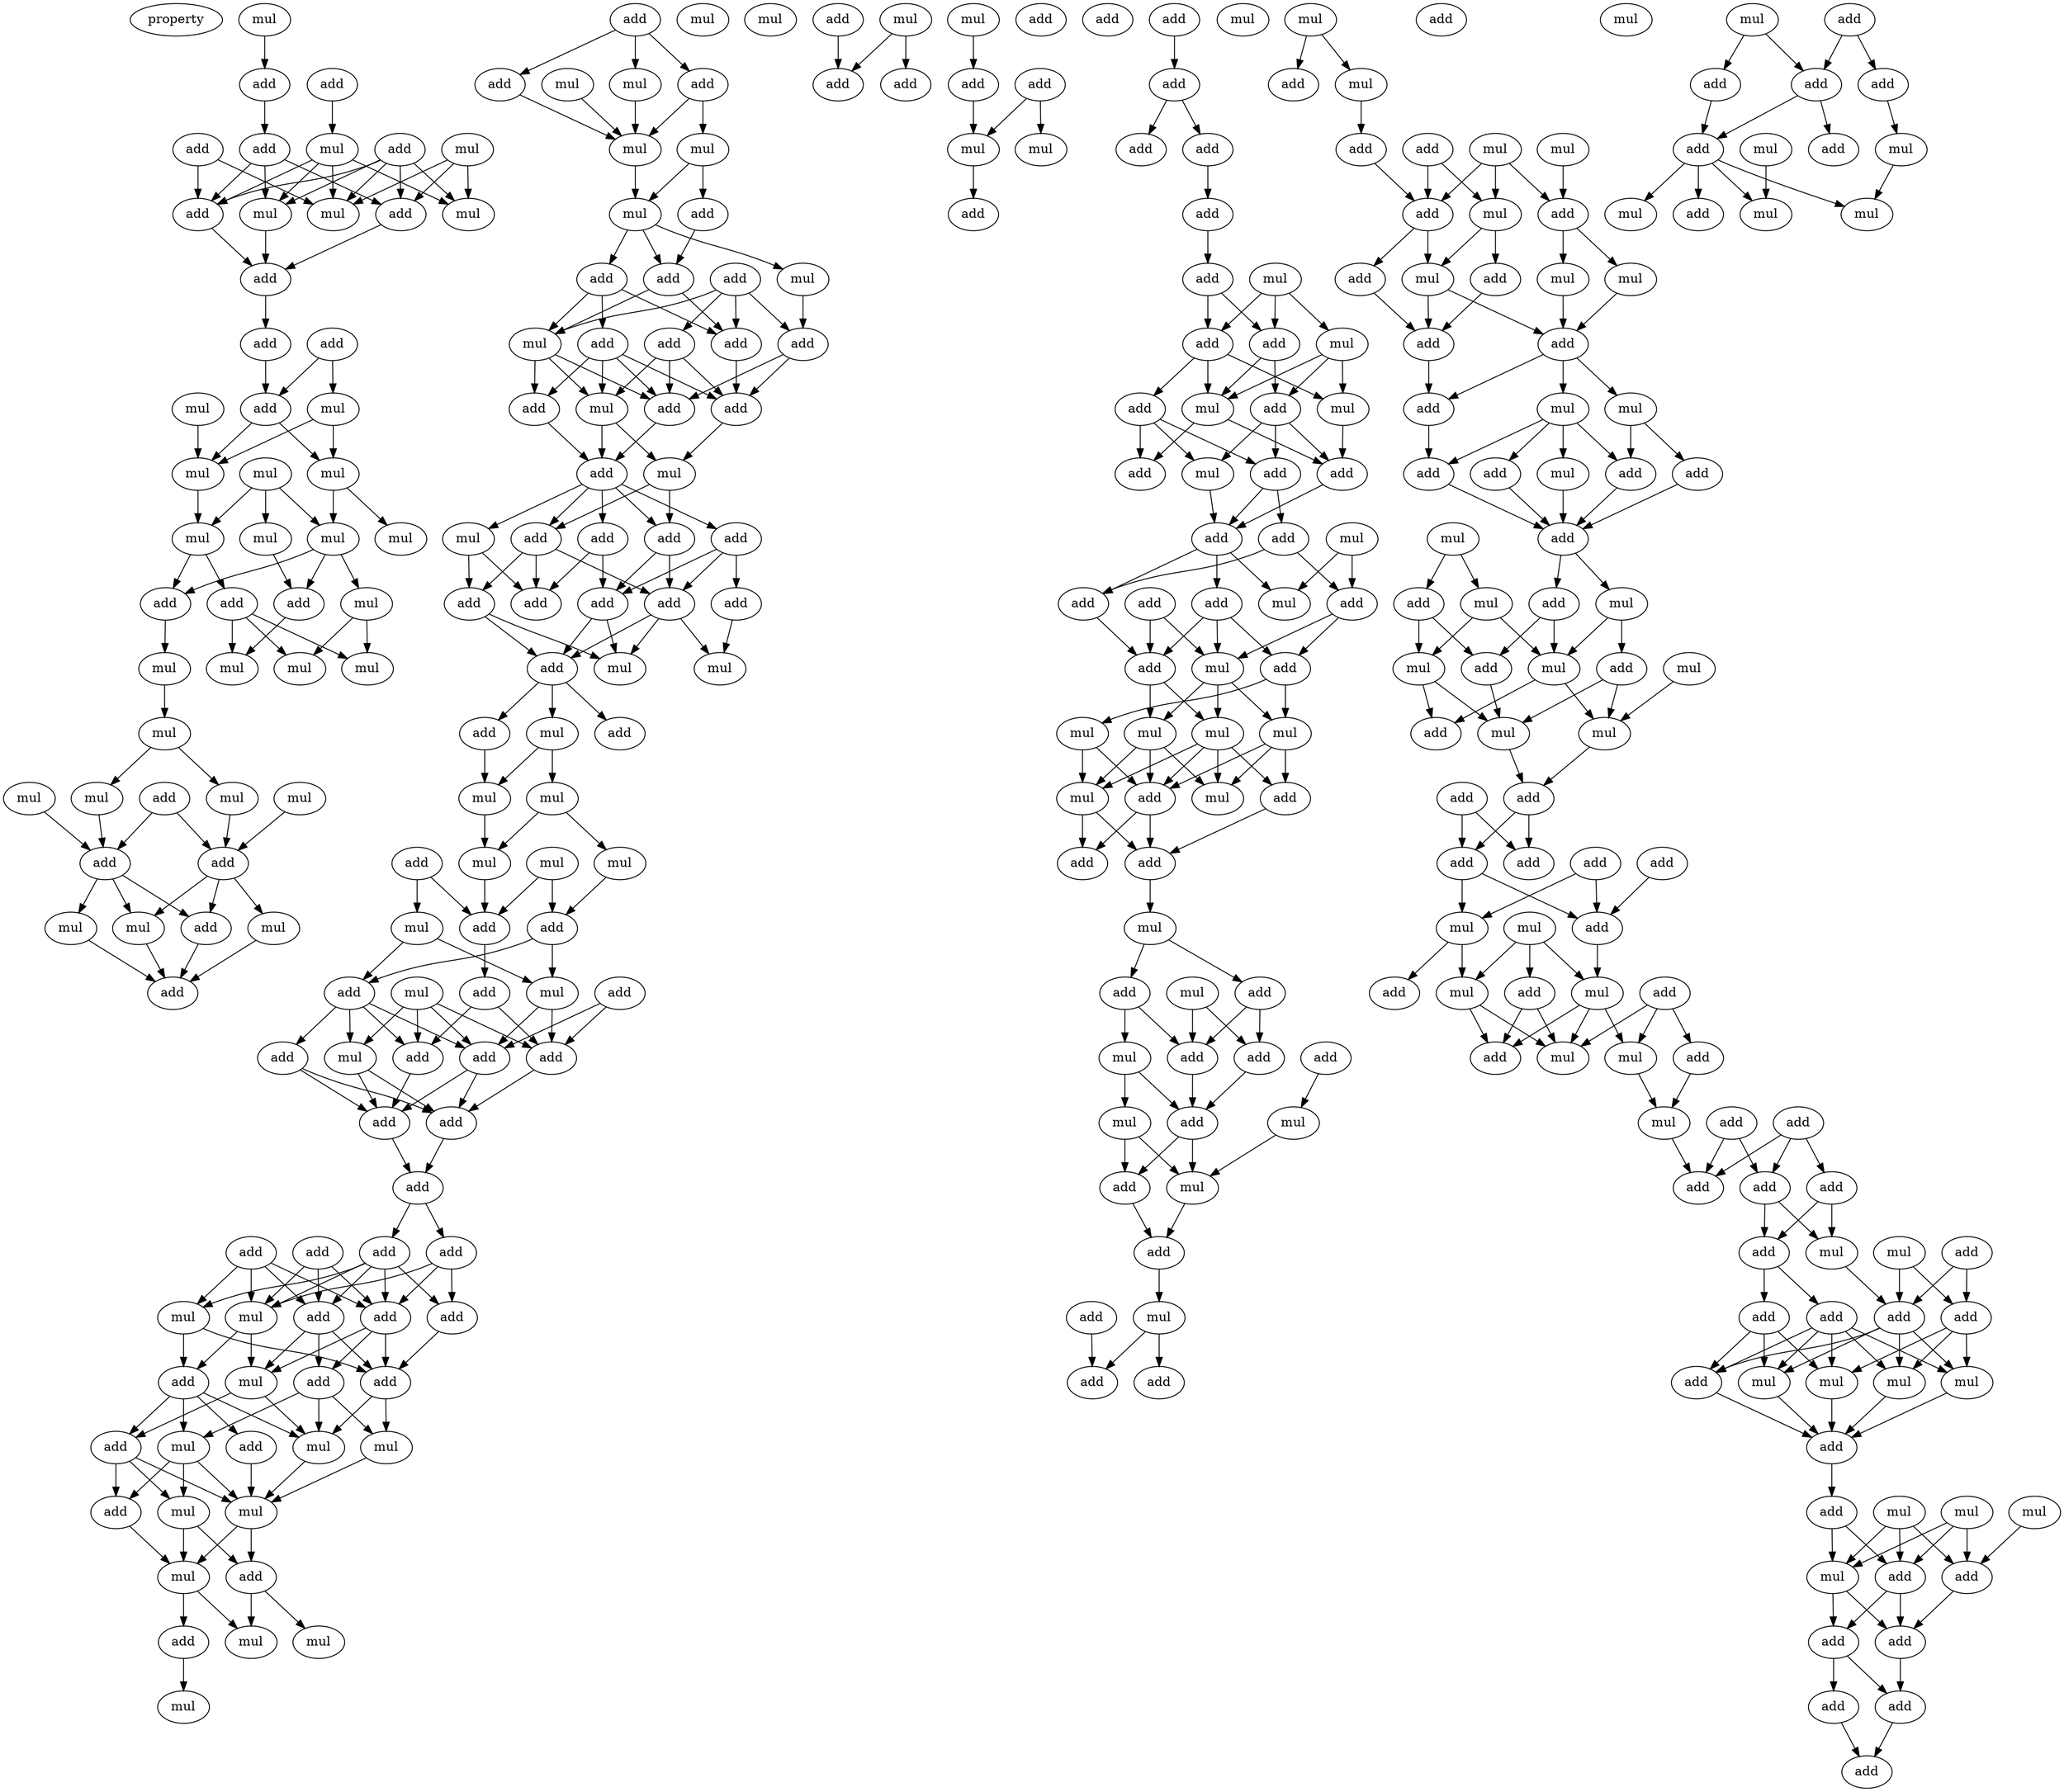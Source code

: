 digraph {
    node [fontcolor=black]
    property [mul=2,lf=1.2]
    0 [ label = mul ];
    1 [ label = add ];
    2 [ label = add ];
    3 [ label = add ];
    4 [ label = mul ];
    5 [ label = add ];
    6 [ label = add ];
    7 [ label = mul ];
    8 [ label = add ];
    9 [ label = mul ];
    10 [ label = add ];
    11 [ label = mul ];
    12 [ label = mul ];
    13 [ label = add ];
    14 [ label = add ];
    15 [ label = add ];
    16 [ label = add ];
    17 [ label = mul ];
    18 [ label = mul ];
    19 [ label = mul ];
    20 [ label = mul ];
    21 [ label = mul ];
    22 [ label = mul ];
    23 [ label = mul ];
    24 [ label = mul ];
    25 [ label = mul ];
    26 [ label = mul ];
    27 [ label = add ];
    28 [ label = add ];
    29 [ label = add ];
    30 [ label = mul ];
    31 [ label = mul ];
    32 [ label = mul ];
    33 [ label = mul ];
    34 [ label = mul ];
    35 [ label = mul ];
    36 [ label = mul ];
    37 [ label = mul ];
    38 [ label = add ];
    39 [ label = mul ];
    40 [ label = add ];
    41 [ label = add ];
    42 [ label = mul ];
    43 [ label = add ];
    44 [ label = mul ];
    45 [ label = mul ];
    46 [ label = add ];
    47 [ label = add ];
    48 [ label = add ];
    49 [ label = mul ];
    50 [ label = mul ];
    51 [ label = mul ];
    52 [ label = add ];
    53 [ label = mul ];
    54 [ label = mul ];
    55 [ label = mul ];
    56 [ label = add ];
    57 [ label = add ];
    58 [ label = mul ];
    59 [ label = add ];
    60 [ label = add ];
    61 [ label = add ];
    62 [ label = add ];
    63 [ label = add ];
    64 [ label = mul ];
    65 [ label = add ];
    66 [ label = add ];
    67 [ label = add ];
    68 [ label = add ];
    69 [ label = mul ];
    70 [ label = mul ];
    71 [ label = add ];
    72 [ label = add ];
    73 [ label = add ];
    74 [ label = add ];
    75 [ label = mul ];
    76 [ label = add ];
    77 [ label = add ];
    78 [ label = add ];
    79 [ label = add ];
    80 [ label = add ];
    81 [ label = add ];
    82 [ label = add ];
    83 [ label = mul ];
    84 [ label = mul ];
    85 [ label = mul ];
    86 [ label = add ];
    87 [ label = add ];
    88 [ label = mul ];
    89 [ label = mul ];
    90 [ label = mul ];
    91 [ label = mul ];
    92 [ label = mul ];
    93 [ label = mul ];
    94 [ label = add ];
    95 [ label = add ];
    96 [ label = mul ];
    97 [ label = add ];
    98 [ label = add ];
    99 [ label = mul ];
    100 [ label = mul ];
    101 [ label = add ];
    102 [ label = add ];
    103 [ label = add ];
    104 [ label = add ];
    105 [ label = add ];
    106 [ label = mul ];
    107 [ label = add ];
    108 [ label = add ];
    109 [ label = add ];
    110 [ label = add ];
    111 [ label = add ];
    112 [ label = add ];
    113 [ label = add ];
    114 [ label = add ];
    115 [ label = mul ];
    116 [ label = add ];
    117 [ label = mul ];
    118 [ label = add ];
    119 [ label = add ];
    120 [ label = add ];
    121 [ label = add ];
    122 [ label = mul ];
    123 [ label = add ];
    124 [ label = add ];
    125 [ label = mul ];
    126 [ label = add ];
    127 [ label = mul ];
    128 [ label = mul ];
    129 [ label = add ];
    130 [ label = mul ];
    131 [ label = mul ];
    132 [ label = mul ];
    133 [ label = add ];
    134 [ label = mul ];
    135 [ label = mul ];
    136 [ label = add ];
    137 [ label = add ];
    138 [ label = mul ];
    139 [ label = mul ];
    140 [ label = add ];
    141 [ label = add ];
    142 [ label = mul ];
    143 [ label = add ];
    144 [ label = add ];
    145 [ label = mul ];
    146 [ label = add ];
    147 [ label = mul ];
    148 [ label = add ];
    149 [ label = add ];
    150 [ label = add ];
    151 [ label = add ];
    152 [ label = add ];
    153 [ label = add ];
    154 [ label = add ];
    155 [ label = mul ];
    156 [ label = add ];
    157 [ label = add ];
    158 [ label = mul ];
    159 [ label = add ];
    160 [ label = add ];
    161 [ label = mul ];
    162 [ label = add ];
    163 [ label = mul ];
    164 [ label = add ];
    165 [ label = add ];
    166 [ label = add ];
    167 [ label = mul ];
    168 [ label = mul ];
    169 [ label = add ];
    170 [ label = mul ];
    171 [ label = add ];
    172 [ label = mul ];
    173 [ label = add ];
    174 [ label = add ];
    175 [ label = add ];
    176 [ label = add ];
    177 [ label = mul ];
    178 [ label = add ];
    179 [ label = add ];
    180 [ label = mul ];
    181 [ label = mul ];
    182 [ label = mul ];
    183 [ label = mul ];
    184 [ label = mul ];
    185 [ label = mul ];
    186 [ label = add ];
    187 [ label = add ];
    188 [ label = add ];
    189 [ label = add ];
    190 [ label = mul ];
    191 [ label = mul ];
    192 [ label = add ];
    193 [ label = add ];
    194 [ label = add ];
    195 [ label = add ];
    196 [ label = mul ];
    197 [ label = add ];
    198 [ label = mul ];
    199 [ label = add ];
    200 [ label = mul ];
    201 [ label = add ];
    202 [ label = mul ];
    203 [ label = add ];
    204 [ label = add ];
    205 [ label = mul ];
    206 [ label = add ];
    207 [ label = add ];
    208 [ label = mul ];
    209 [ label = add ];
    210 [ label = add ];
    211 [ label = mul ];
    212 [ label = mul ];
    213 [ label = add ];
    214 [ label = mul ];
    215 [ label = add ];
    216 [ label = mul ];
    217 [ label = add ];
    218 [ label = add ];
    219 [ label = add ];
    220 [ label = mul ];
    221 [ label = mul ];
    222 [ label = add ];
    223 [ label = mul ];
    224 [ label = add ];
    225 [ label = add ];
    226 [ label = mul ];
    227 [ label = add ];
    228 [ label = mul ];
    229 [ label = add ];
    230 [ label = add ];
    231 [ label = mul ];
    232 [ label = add ];
    233 [ label = add ];
    234 [ label = mul ];
    235 [ label = add ];
    236 [ label = mul ];
    237 [ label = add ];
    238 [ label = add ];
    239 [ label = mul ];
    240 [ label = mul ];
    241 [ label = add ];
    242 [ label = mul ];
    243 [ label = mul ];
    244 [ label = add ];
    245 [ label = add ];
    246 [ label = mul ];
    247 [ label = mul ];
    248 [ label = add ];
    249 [ label = add ];
    250 [ label = add ];
    251 [ label = add ];
    252 [ label = add ];
    253 [ label = add ];
    254 [ label = mul ];
    255 [ label = mul ];
    256 [ label = add ];
    257 [ label = add ];
    258 [ label = add ];
    259 [ label = mul ];
    260 [ label = mul ];
    261 [ label = add ];
    262 [ label = add ];
    263 [ label = mul ];
    264 [ label = mul ];
    265 [ label = add ];
    266 [ label = mul ];
    267 [ label = add ];
    268 [ label = add ];
    269 [ label = add ];
    270 [ label = add ];
    271 [ label = add ];
    272 [ label = add ];
    273 [ label = add ];
    274 [ label = mul ];
    275 [ label = mul ];
    276 [ label = add ];
    277 [ label = add ];
    278 [ label = add ];
    279 [ label = add ];
    280 [ label = mul ];
    281 [ label = mul ];
    282 [ label = mul ];
    283 [ label = add ];
    284 [ label = mul ];
    285 [ label = add ];
    286 [ label = add ];
    287 [ label = mul ];
    288 [ label = mul ];
    289 [ label = mul ];
    290 [ label = mul ];
    291 [ label = mul ];
    292 [ label = add ];
    293 [ label = add ];
    294 [ label = add ];
    295 [ label = add ];
    296 [ label = add ];
    297 [ label = add ];
    298 [ label = add ];
    299 [ label = mul ];
    300 [ label = add ];
    301 [ label = add ];
    302 [ label = add ];
    303 [ label = add ];
    304 [ label = add ];
    305 [ label = mul ];
    306 [ label = mul ];
    307 [ label = add ];
    308 [ label = add ];
    309 [ label = mul ];
    310 [ label = mul ];
    311 [ label = mul ];
    0 -> 1 [ name = 0 ];
    1 -> 6 [ name = 1 ];
    2 -> 4 [ name = 2 ];
    3 -> 10 [ name = 3 ];
    3 -> 11 [ name = 4 ];
    4 -> 9 [ name = 5 ];
    4 -> 10 [ name = 6 ];
    4 -> 11 [ name = 7 ];
    4 -> 12 [ name = 8 ];
    5 -> 8 [ name = 9 ];
    5 -> 9 [ name = 10 ];
    5 -> 10 [ name = 11 ];
    5 -> 11 [ name = 12 ];
    5 -> 12 [ name = 13 ];
    6 -> 8 [ name = 14 ];
    6 -> 10 [ name = 15 ];
    6 -> 12 [ name = 16 ];
    7 -> 8 [ name = 17 ];
    7 -> 9 [ name = 18 ];
    7 -> 11 [ name = 19 ];
    8 -> 13 [ name = 20 ];
    10 -> 13 [ name = 21 ];
    12 -> 13 [ name = 22 ];
    13 -> 15 [ name = 23 ];
    14 -> 16 [ name = 24 ];
    14 -> 18 [ name = 25 ];
    15 -> 16 [ name = 26 ];
    16 -> 20 [ name = 27 ];
    16 -> 21 [ name = 28 ];
    17 -> 20 [ name = 29 ];
    18 -> 20 [ name = 30 ];
    18 -> 21 [ name = 31 ];
    19 -> 22 [ name = 32 ];
    19 -> 23 [ name = 33 ];
    19 -> 24 [ name = 34 ];
    20 -> 23 [ name = 35 ];
    21 -> 22 [ name = 36 ];
    21 -> 25 [ name = 37 ];
    22 -> 26 [ name = 38 ];
    22 -> 28 [ name = 39 ];
    22 -> 29 [ name = 40 ];
    23 -> 27 [ name = 41 ];
    23 -> 29 [ name = 42 ];
    24 -> 28 [ name = 43 ];
    26 -> 30 [ name = 44 ];
    26 -> 31 [ name = 45 ];
    27 -> 30 [ name = 46 ];
    27 -> 31 [ name = 47 ];
    27 -> 32 [ name = 48 ];
    28 -> 32 [ name = 49 ];
    29 -> 33 [ name = 50 ];
    33 -> 34 [ name = 51 ];
    34 -> 35 [ name = 52 ];
    34 -> 37 [ name = 53 ];
    35 -> 40 [ name = 54 ];
    36 -> 40 [ name = 55 ];
    37 -> 41 [ name = 56 ];
    38 -> 40 [ name = 57 ];
    38 -> 41 [ name = 58 ];
    39 -> 41 [ name = 59 ];
    40 -> 43 [ name = 60 ];
    40 -> 44 [ name = 61 ];
    40 -> 45 [ name = 62 ];
    41 -> 42 [ name = 63 ];
    41 -> 43 [ name = 64 ];
    41 -> 45 [ name = 65 ];
    42 -> 46 [ name = 66 ];
    43 -> 46 [ name = 67 ];
    44 -> 46 [ name = 68 ];
    45 -> 46 [ name = 69 ];
    47 -> 48 [ name = 70 ];
    47 -> 50 [ name = 71 ];
    47 -> 52 [ name = 72 ];
    48 -> 53 [ name = 73 ];
    48 -> 54 [ name = 74 ];
    49 -> 53 [ name = 75 ];
    50 -> 53 [ name = 76 ];
    52 -> 53 [ name = 77 ];
    53 -> 55 [ name = 78 ];
    54 -> 55 [ name = 79 ];
    54 -> 56 [ name = 80 ];
    55 -> 57 [ name = 81 ];
    55 -> 58 [ name = 82 ];
    55 -> 59 [ name = 83 ];
    56 -> 59 [ name = 84 ];
    57 -> 61 [ name = 85 ];
    57 -> 64 [ name = 86 ];
    57 -> 65 [ name = 87 ];
    58 -> 62 [ name = 88 ];
    59 -> 64 [ name = 89 ];
    59 -> 65 [ name = 90 ];
    60 -> 62 [ name = 91 ];
    60 -> 63 [ name = 92 ];
    60 -> 64 [ name = 93 ];
    60 -> 65 [ name = 94 ];
    61 -> 66 [ name = 95 ];
    61 -> 67 [ name = 96 ];
    61 -> 68 [ name = 97 ];
    61 -> 69 [ name = 98 ];
    62 -> 67 [ name = 99 ];
    62 -> 68 [ name = 100 ];
    63 -> 67 [ name = 101 ];
    63 -> 68 [ name = 102 ];
    63 -> 69 [ name = 103 ];
    64 -> 66 [ name = 104 ];
    64 -> 67 [ name = 105 ];
    64 -> 69 [ name = 106 ];
    65 -> 68 [ name = 107 ];
    66 -> 71 [ name = 108 ];
    67 -> 71 [ name = 109 ];
    68 -> 70 [ name = 110 ];
    69 -> 70 [ name = 111 ];
    69 -> 71 [ name = 112 ];
    70 -> 74 [ name = 113 ];
    70 -> 76 [ name = 114 ];
    71 -> 72 [ name = 115 ];
    71 -> 73 [ name = 116 ];
    71 -> 74 [ name = 117 ];
    71 -> 75 [ name = 118 ];
    71 -> 76 [ name = 119 ];
    72 -> 79 [ name = 120 ];
    72 -> 81 [ name = 121 ];
    73 -> 77 [ name = 122 ];
    73 -> 79 [ name = 123 ];
    73 -> 80 [ name = 124 ];
    74 -> 78 [ name = 125 ];
    74 -> 80 [ name = 126 ];
    74 -> 81 [ name = 127 ];
    75 -> 78 [ name = 128 ];
    75 -> 81 [ name = 129 ];
    76 -> 79 [ name = 130 ];
    76 -> 80 [ name = 131 ];
    77 -> 83 [ name = 132 ];
    78 -> 82 [ name = 133 ];
    78 -> 84 [ name = 134 ];
    79 -> 82 [ name = 135 ];
    79 -> 84 [ name = 136 ];
    80 -> 82 [ name = 137 ];
    80 -> 83 [ name = 138 ];
    80 -> 84 [ name = 139 ];
    82 -> 85 [ name = 140 ];
    82 -> 86 [ name = 141 ];
    82 -> 87 [ name = 142 ];
    85 -> 88 [ name = 143 ];
    85 -> 89 [ name = 144 ];
    86 -> 89 [ name = 145 ];
    88 -> 90 [ name = 146 ];
    88 -> 92 [ name = 147 ];
    89 -> 92 [ name = 148 ];
    90 -> 97 [ name = 149 ];
    92 -> 95 [ name = 150 ];
    93 -> 95 [ name = 151 ];
    93 -> 97 [ name = 152 ];
    94 -> 95 [ name = 153 ];
    94 -> 96 [ name = 154 ];
    95 -> 98 [ name = 155 ];
    96 -> 100 [ name = 156 ];
    96 -> 102 [ name = 157 ];
    97 -> 100 [ name = 158 ];
    97 -> 102 [ name = 159 ];
    98 -> 103 [ name = 160 ];
    98 -> 107 [ name = 161 ];
    99 -> 103 [ name = 162 ];
    99 -> 105 [ name = 163 ];
    99 -> 106 [ name = 164 ];
    99 -> 107 [ name = 165 ];
    100 -> 105 [ name = 166 ];
    100 -> 107 [ name = 167 ];
    101 -> 105 [ name = 168 ];
    101 -> 107 [ name = 169 ];
    102 -> 103 [ name = 170 ];
    102 -> 104 [ name = 171 ];
    102 -> 105 [ name = 172 ];
    102 -> 106 [ name = 173 ];
    103 -> 108 [ name = 174 ];
    104 -> 108 [ name = 175 ];
    104 -> 109 [ name = 176 ];
    105 -> 108 [ name = 177 ];
    105 -> 109 [ name = 178 ];
    106 -> 108 [ name = 179 ];
    106 -> 109 [ name = 180 ];
    107 -> 109 [ name = 181 ];
    108 -> 110 [ name = 182 ];
    109 -> 110 [ name = 183 ];
    110 -> 111 [ name = 184 ];
    110 -> 114 [ name = 185 ];
    111 -> 117 [ name = 186 ];
    111 -> 118 [ name = 187 ];
    111 -> 119 [ name = 188 ];
    112 -> 116 [ name = 189 ];
    112 -> 117 [ name = 190 ];
    112 -> 119 [ name = 191 ];
    113 -> 115 [ name = 192 ];
    113 -> 116 [ name = 193 ];
    113 -> 117 [ name = 194 ];
    113 -> 119 [ name = 195 ];
    114 -> 115 [ name = 196 ];
    114 -> 116 [ name = 197 ];
    114 -> 117 [ name = 198 ];
    114 -> 118 [ name = 199 ];
    114 -> 119 [ name = 200 ];
    115 -> 120 [ name = 201 ];
    115 -> 123 [ name = 202 ];
    116 -> 121 [ name = 203 ];
    116 -> 122 [ name = 204 ];
    116 -> 123 [ name = 205 ];
    117 -> 120 [ name = 206 ];
    117 -> 122 [ name = 207 ];
    118 -> 123 [ name = 208 ];
    119 -> 121 [ name = 209 ];
    119 -> 122 [ name = 210 ];
    119 -> 123 [ name = 211 ];
    120 -> 124 [ name = 212 ];
    120 -> 125 [ name = 213 ];
    120 -> 126 [ name = 214 ];
    120 -> 127 [ name = 215 ];
    121 -> 125 [ name = 216 ];
    121 -> 127 [ name = 217 ];
    121 -> 128 [ name = 218 ];
    122 -> 124 [ name = 219 ];
    122 -> 127 [ name = 220 ];
    123 -> 127 [ name = 221 ];
    123 -> 128 [ name = 222 ];
    124 -> 129 [ name = 223 ];
    124 -> 130 [ name = 224 ];
    124 -> 131 [ name = 225 ];
    125 -> 129 [ name = 226 ];
    125 -> 130 [ name = 227 ];
    125 -> 131 [ name = 228 ];
    126 -> 130 [ name = 229 ];
    127 -> 130 [ name = 230 ];
    128 -> 130 [ name = 231 ];
    129 -> 132 [ name = 232 ];
    130 -> 132 [ name = 233 ];
    130 -> 133 [ name = 234 ];
    131 -> 132 [ name = 235 ];
    131 -> 133 [ name = 236 ];
    132 -> 134 [ name = 237 ];
    132 -> 136 [ name = 238 ];
    133 -> 134 [ name = 239 ];
    133 -> 135 [ name = 240 ];
    136 -> 138 [ name = 241 ];
    137 -> 141 [ name = 242 ];
    139 -> 140 [ name = 243 ];
    139 -> 141 [ name = 244 ];
    142 -> 144 [ name = 245 ];
    143 -> 145 [ name = 246 ];
    143 -> 147 [ name = 247 ];
    144 -> 147 [ name = 248 ];
    147 -> 148 [ name = 249 ];
    150 -> 151 [ name = 250 ];
    151 -> 152 [ name = 251 ];
    151 -> 153 [ name = 252 ];
    153 -> 154 [ name = 253 ];
    154 -> 156 [ name = 254 ];
    155 -> 157 [ name = 255 ];
    155 -> 158 [ name = 256 ];
    155 -> 159 [ name = 257 ];
    156 -> 157 [ name = 258 ];
    156 -> 159 [ name = 259 ];
    157 -> 161 [ name = 260 ];
    157 -> 162 [ name = 261 ];
    158 -> 161 [ name = 262 ];
    158 -> 162 [ name = 263 ];
    158 -> 163 [ name = 264 ];
    159 -> 160 [ name = 265 ];
    159 -> 161 [ name = 266 ];
    159 -> 163 [ name = 267 ];
    160 -> 164 [ name = 268 ];
    160 -> 166 [ name = 269 ];
    160 -> 168 [ name = 270 ];
    161 -> 164 [ name = 271 ];
    161 -> 165 [ name = 272 ];
    162 -> 165 [ name = 273 ];
    162 -> 166 [ name = 274 ];
    162 -> 168 [ name = 275 ];
    163 -> 165 [ name = 276 ];
    165 -> 171 [ name = 277 ];
    166 -> 169 [ name = 278 ];
    166 -> 171 [ name = 279 ];
    168 -> 171 [ name = 280 ];
    169 -> 175 [ name = 281 ];
    169 -> 176 [ name = 282 ];
    170 -> 172 [ name = 283 ];
    170 -> 175 [ name = 284 ];
    171 -> 172 [ name = 285 ];
    171 -> 173 [ name = 286 ];
    171 -> 176 [ name = 287 ];
    173 -> 177 [ name = 288 ];
    173 -> 178 [ name = 289 ];
    173 -> 179 [ name = 290 ];
    174 -> 177 [ name = 291 ];
    174 -> 178 [ name = 292 ];
    175 -> 177 [ name = 293 ];
    175 -> 179 [ name = 294 ];
    176 -> 178 [ name = 295 ];
    177 -> 180 [ name = 296 ];
    177 -> 181 [ name = 297 ];
    177 -> 182 [ name = 298 ];
    178 -> 180 [ name = 299 ];
    178 -> 181 [ name = 300 ];
    179 -> 182 [ name = 301 ];
    179 -> 183 [ name = 302 ];
    180 -> 184 [ name = 303 ];
    180 -> 185 [ name = 304 ];
    180 -> 187 [ name = 305 ];
    181 -> 184 [ name = 306 ];
    181 -> 185 [ name = 307 ];
    181 -> 186 [ name = 308 ];
    181 -> 187 [ name = 309 ];
    182 -> 184 [ name = 310 ];
    182 -> 186 [ name = 311 ];
    182 -> 187 [ name = 312 ];
    183 -> 185 [ name = 313 ];
    183 -> 187 [ name = 314 ];
    185 -> 188 [ name = 315 ];
    185 -> 189 [ name = 316 ];
    186 -> 189 [ name = 317 ];
    187 -> 188 [ name = 318 ];
    187 -> 189 [ name = 319 ];
    189 -> 190 [ name = 320 ];
    190 -> 192 [ name = 321 ];
    190 -> 193 [ name = 322 ];
    191 -> 194 [ name = 323 ];
    191 -> 197 [ name = 324 ];
    192 -> 194 [ name = 325 ];
    192 -> 197 [ name = 326 ];
    193 -> 194 [ name = 327 ];
    193 -> 196 [ name = 328 ];
    194 -> 199 [ name = 329 ];
    195 -> 200 [ name = 330 ];
    196 -> 198 [ name = 331 ];
    196 -> 199 [ name = 332 ];
    197 -> 199 [ name = 333 ];
    198 -> 201 [ name = 334 ];
    198 -> 202 [ name = 335 ];
    199 -> 201 [ name = 336 ];
    199 -> 202 [ name = 337 ];
    200 -> 202 [ name = 338 ];
    201 -> 203 [ name = 339 ];
    202 -> 203 [ name = 340 ];
    203 -> 205 [ name = 341 ];
    204 -> 206 [ name = 342 ];
    205 -> 206 [ name = 343 ];
    205 -> 207 [ name = 344 ];
    208 -> 209 [ name = 345 ];
    208 -> 211 [ name = 346 ];
    211 -> 215 [ name = 347 ];
    212 -> 216 [ name = 348 ];
    212 -> 217 [ name = 349 ];
    212 -> 218 [ name = 350 ];
    213 -> 216 [ name = 351 ];
    213 -> 218 [ name = 352 ];
    214 -> 217 [ name = 353 ];
    215 -> 218 [ name = 354 ];
    216 -> 220 [ name = 355 ];
    216 -> 222 [ name = 356 ];
    217 -> 221 [ name = 357 ];
    217 -> 223 [ name = 358 ];
    218 -> 219 [ name = 359 ];
    218 -> 220 [ name = 360 ];
    219 -> 224 [ name = 361 ];
    220 -> 224 [ name = 362 ];
    220 -> 225 [ name = 363 ];
    221 -> 225 [ name = 364 ];
    222 -> 224 [ name = 365 ];
    223 -> 225 [ name = 366 ];
    224 -> 227 [ name = 367 ];
    225 -> 226 [ name = 368 ];
    225 -> 227 [ name = 369 ];
    225 -> 228 [ name = 370 ];
    226 -> 229 [ name = 371 ];
    226 -> 230 [ name = 372 ];
    226 -> 231 [ name = 373 ];
    226 -> 232 [ name = 374 ];
    227 -> 232 [ name = 375 ];
    228 -> 230 [ name = 376 ];
    228 -> 233 [ name = 377 ];
    229 -> 235 [ name = 378 ];
    230 -> 235 [ name = 379 ];
    231 -> 235 [ name = 380 ];
    232 -> 235 [ name = 381 ];
    233 -> 235 [ name = 382 ];
    234 -> 238 [ name = 383 ];
    234 -> 239 [ name = 384 ];
    235 -> 236 [ name = 385 ];
    235 -> 237 [ name = 386 ];
    236 -> 242 [ name = 387 ];
    236 -> 244 [ name = 388 ];
    237 -> 241 [ name = 389 ];
    237 -> 242 [ name = 390 ];
    238 -> 240 [ name = 391 ];
    238 -> 241 [ name = 392 ];
    239 -> 240 [ name = 393 ];
    239 -> 242 [ name = 394 ];
    240 -> 245 [ name = 395 ];
    240 -> 246 [ name = 396 ];
    241 -> 246 [ name = 397 ];
    242 -> 245 [ name = 398 ];
    242 -> 247 [ name = 399 ];
    243 -> 247 [ name = 400 ];
    244 -> 246 [ name = 401 ];
    244 -> 247 [ name = 402 ];
    246 -> 248 [ name = 403 ];
    247 -> 248 [ name = 404 ];
    248 -> 251 [ name = 405 ];
    248 -> 252 [ name = 406 ];
    249 -> 251 [ name = 407 ];
    249 -> 252 [ name = 408 ];
    250 -> 254 [ name = 409 ];
    250 -> 256 [ name = 410 ];
    251 -> 254 [ name = 411 ];
    251 -> 256 [ name = 412 ];
    253 -> 256 [ name = 413 ];
    254 -> 258 [ name = 414 ];
    254 -> 260 [ name = 415 ];
    255 -> 257 [ name = 416 ];
    255 -> 259 [ name = 417 ];
    255 -> 260 [ name = 418 ];
    256 -> 259 [ name = 419 ];
    257 -> 262 [ name = 420 ];
    257 -> 263 [ name = 421 ];
    259 -> 262 [ name = 422 ];
    259 -> 263 [ name = 423 ];
    259 -> 264 [ name = 424 ];
    260 -> 262 [ name = 425 ];
    260 -> 263 [ name = 426 ];
    261 -> 263 [ name = 427 ];
    261 -> 264 [ name = 428 ];
    261 -> 265 [ name = 429 ];
    264 -> 266 [ name = 430 ];
    265 -> 266 [ name = 431 ];
    266 -> 270 [ name = 432 ];
    267 -> 269 [ name = 433 ];
    267 -> 270 [ name = 434 ];
    267 -> 271 [ name = 435 ];
    268 -> 269 [ name = 436 ];
    268 -> 270 [ name = 437 ];
    269 -> 273 [ name = 438 ];
    269 -> 274 [ name = 439 ];
    271 -> 273 [ name = 440 ];
    271 -> 274 [ name = 441 ];
    272 -> 276 [ name = 442 ];
    272 -> 277 [ name = 443 ];
    273 -> 278 [ name = 444 ];
    273 -> 279 [ name = 445 ];
    274 -> 277 [ name = 446 ];
    275 -> 276 [ name = 447 ];
    275 -> 277 [ name = 448 ];
    276 -> 280 [ name = 449 ];
    276 -> 282 [ name = 450 ];
    276 -> 284 [ name = 451 ];
    277 -> 280 [ name = 452 ];
    277 -> 281 [ name = 453 ];
    277 -> 283 [ name = 454 ];
    277 -> 284 [ name = 455 ];
    278 -> 280 [ name = 456 ];
    278 -> 281 [ name = 457 ];
    278 -> 282 [ name = 458 ];
    278 -> 283 [ name = 459 ];
    278 -> 284 [ name = 460 ];
    279 -> 281 [ name = 461 ];
    279 -> 282 [ name = 462 ];
    279 -> 283 [ name = 463 ];
    280 -> 285 [ name = 464 ];
    281 -> 285 [ name = 465 ];
    282 -> 285 [ name = 466 ];
    283 -> 285 [ name = 467 ];
    284 -> 285 [ name = 468 ];
    285 -> 286 [ name = 469 ];
    286 -> 291 [ name = 470 ];
    286 -> 292 [ name = 471 ];
    287 -> 291 [ name = 472 ];
    287 -> 292 [ name = 473 ];
    287 -> 293 [ name = 474 ];
    288 -> 291 [ name = 475 ];
    288 -> 292 [ name = 476 ];
    288 -> 293 [ name = 477 ];
    289 -> 293 [ name = 478 ];
    291 -> 294 [ name = 479 ];
    291 -> 295 [ name = 480 ];
    292 -> 294 [ name = 481 ];
    292 -> 295 [ name = 482 ];
    293 -> 294 [ name = 483 ];
    294 -> 296 [ name = 484 ];
    295 -> 296 [ name = 485 ];
    295 -> 297 [ name = 486 ];
    296 -> 298 [ name = 487 ];
    297 -> 298 [ name = 488 ];
    299 -> 301 [ name = 489 ];
    299 -> 302 [ name = 490 ];
    300 -> 301 [ name = 491 ];
    300 -> 303 [ name = 492 ];
    301 -> 304 [ name = 493 ];
    301 -> 307 [ name = 494 ];
    302 -> 307 [ name = 495 ];
    303 -> 305 [ name = 496 ];
    305 -> 311 [ name = 497 ];
    306 -> 309 [ name = 498 ];
    307 -> 308 [ name = 499 ];
    307 -> 309 [ name = 500 ];
    307 -> 310 [ name = 501 ];
    307 -> 311 [ name = 502 ];
}

